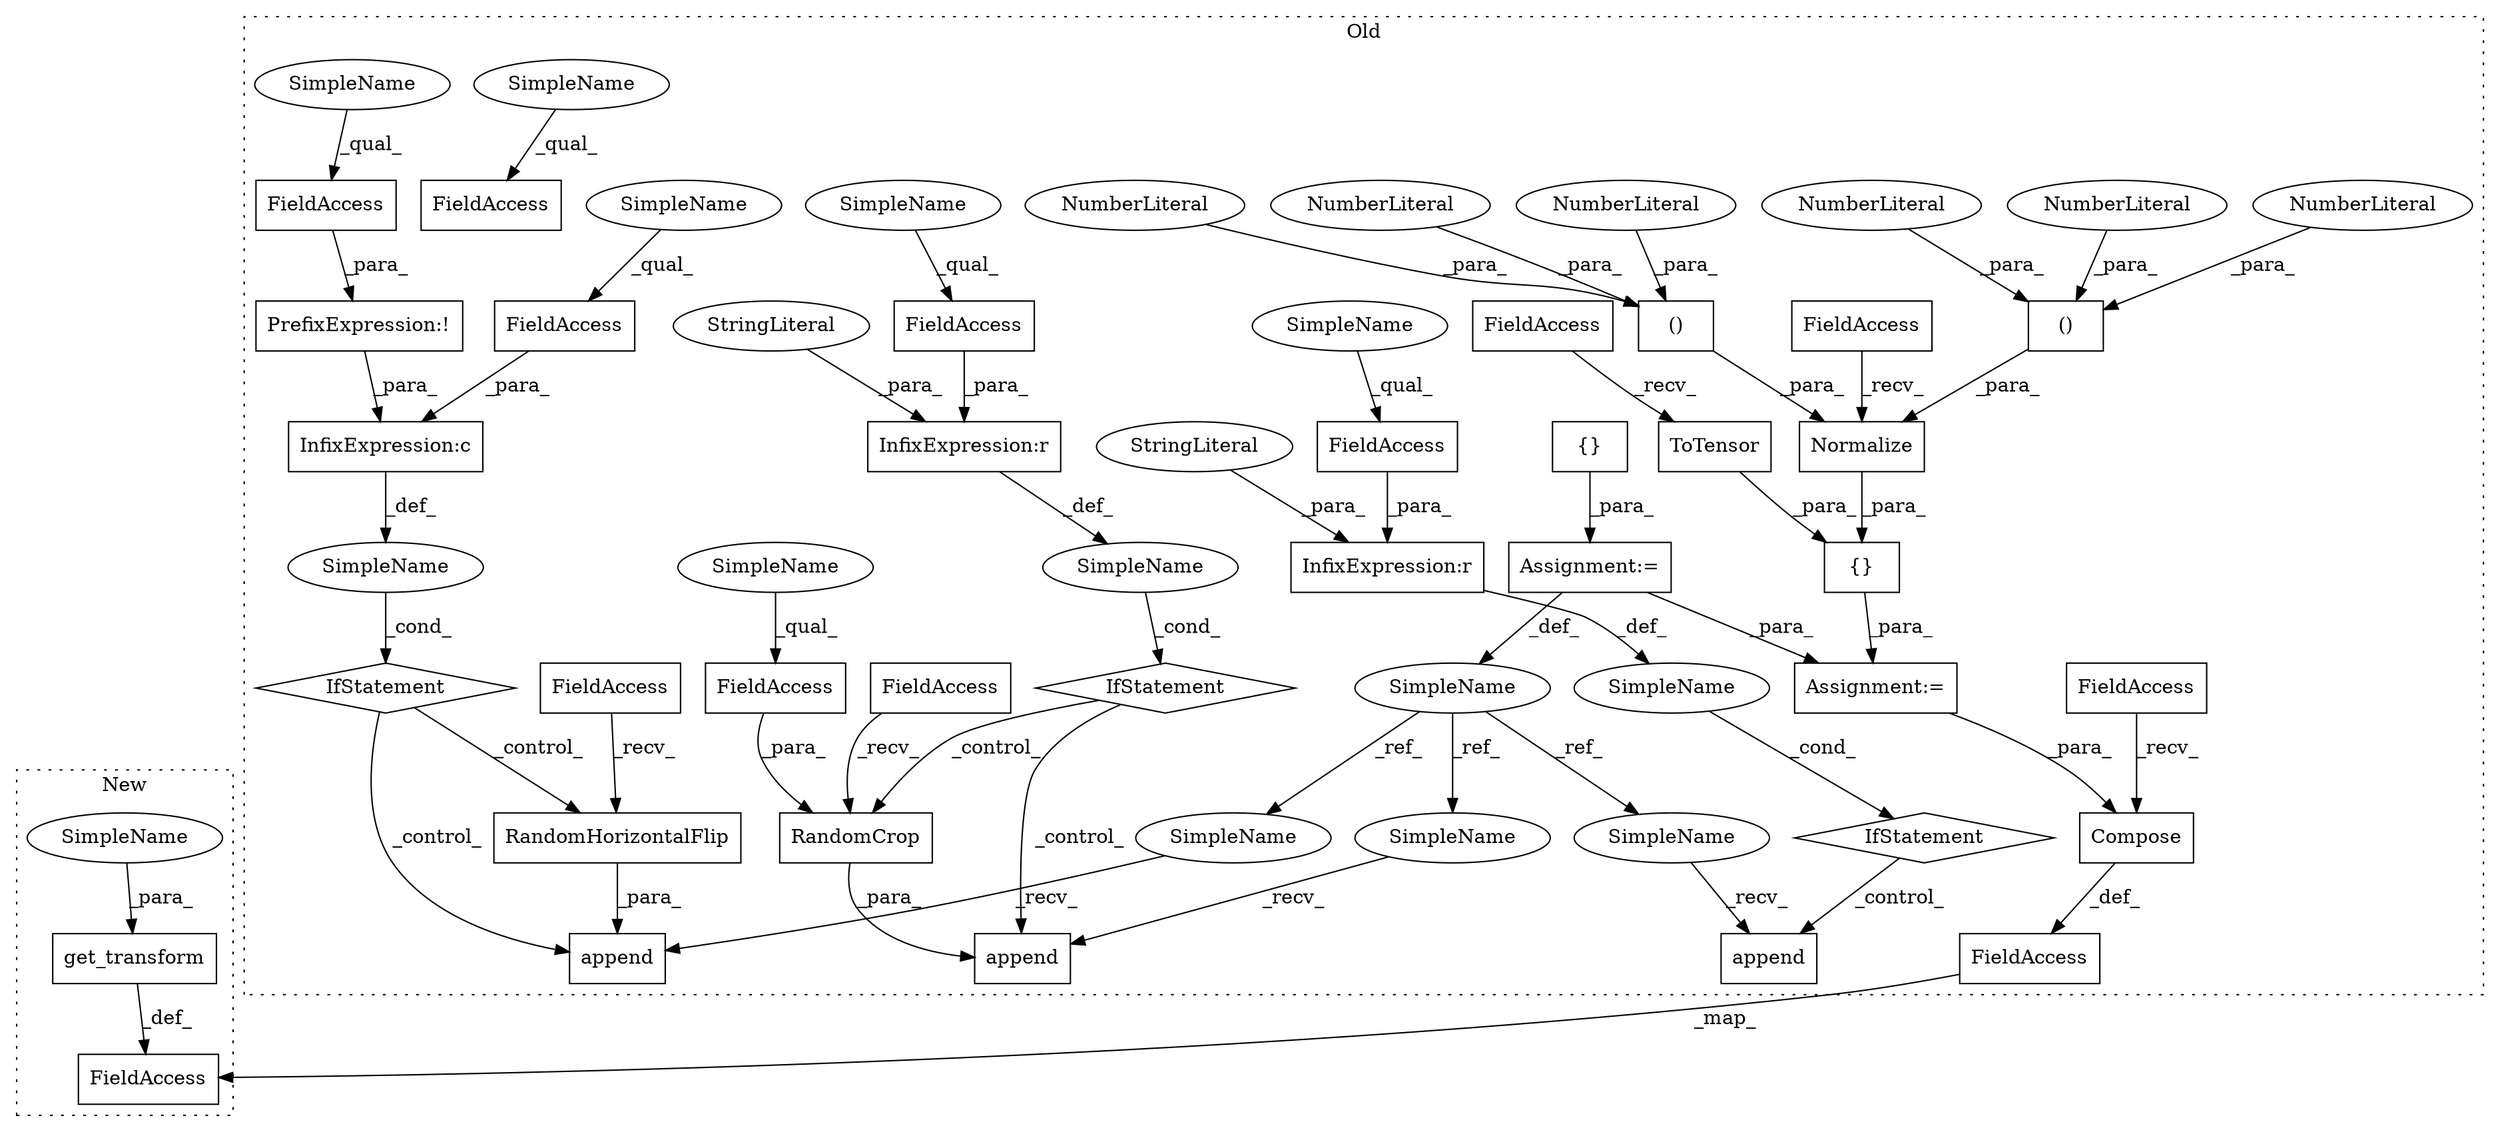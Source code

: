 digraph G {
subgraph cluster0 {
1 [label="RandomCrop" a="32" s="1202,1225" l="11,1" shape="box"];
3 [label="InfixExpression:r" a="27" s="1132" l="4" shape="box"];
4 [label="SimpleName" a="42" s="" l="" shape="ellipse"];
5 [label="append" a="32" s="1172,1226" l="7,1" shape="box"];
6 [label="{}" a="4" s="794" l="2" shape="box"];
7 [label="Compose" a="32" s="1461,1483" l="8,1" shape="box"];
8 [label="()" a="106" s="1379" l="35" shape="box"];
9 [label="Normalize" a="32" s="1322,1414" l="15,2" shape="box"];
10 [label="()" a="106" s="1337" l="35" shape="box"];
11 [label="NumberLiteral" a="34" s="1337" l="3" shape="ellipse"];
12 [label="NumberLiteral" a="34" s="1379" l="3" shape="ellipse"];
13 [label="NumberLiteral" a="34" s="1395" l="3" shape="ellipse"];
14 [label="NumberLiteral" a="34" s="1369" l="3" shape="ellipse"];
15 [label="NumberLiteral" a="34" s="1353" l="3" shape="ellipse"];
16 [label="NumberLiteral" a="34" s="1411" l="3" shape="ellipse"];
17 [label="{}" a="4" s="1264,1416" l="1,1" shape="box"];
18 [label="SimpleName" a="42" s="770" l="14" shape="ellipse"];
19 [label="append" a="32" s="1045,1097" l="7,1" shape="box"];
20 [label="PrefixExpression:!" a="38" s="1008" l="1" shape="box"];
21 [label="InfixExpression:c" a="27" s="1004" l="4" shape="box"];
22 [label="ToTensor" a="32" s="1288" l="10" shape="box"];
23 [label="FieldAccess" a="22" s="1009" l="11" shape="box"];
24 [label="FieldAccess" a="22" s="806" l="18" shape="box"];
25 [label="InfixExpression:r" a="27" s="824" l="4" shape="box"];
26 [label="SimpleName" a="42" s="" l="" shape="ellipse"];
27 [label="RandomHorizontalFlip" a="32" s="1075" l="22" shape="box"];
28 [label="FieldAccess" a="22" s="1299" l="11" shape="box"];
29 [label="FieldAccess" a="22" s="1213" l="12" shape="box"];
30 [label="FieldAccess" a="22" s="871" l="12" shape="box"];
31 [label="FieldAccess" a="22" s="1438" l="11" shape="box"];
32 [label="FieldAccess" a="22" s="1114" l="18" shape="box"];
33 [label="FieldAccess" a="22" s="1052" l="11" shape="box"];
34 [label="FieldAccess" a="22" s="993" l="11" shape="box"];
35 [label="FieldAccess" a="22" s="1179" l="11" shape="box"];
36 [label="FieldAccess" a="22" s="1265" l="11" shape="box"];
37 [label="IfStatement" a="25" s="802,845" l="4,2" shape="diamond"];
38 [label="SimpleName" a="42" s="" l="" shape="ellipse"];
39 [label="append" a="32" s="920,976" l="7,1" shape="box"];
40 [label="IfStatement" a="25" s="989,1020" l="4,2" shape="diamond"];
41 [label="Assignment:=" a="7" s="1253" l="2" shape="box"];
42 [label="IfStatement" a="25" s="1110,1147" l="4,2" shape="diamond"];
43 [label="StringLiteral" a="45" s="828" l="17" shape="ellipse"];
44 [label="Assignment:=" a="7" s="784" l="1" shape="box"];
45 [label="StringLiteral" a="45" s="1136" l="11" shape="ellipse"];
47 [label="FieldAccess" a="22" s="1423" l="14" shape="box"];
48 [label="SimpleName" a="42" s="1009" l="3" shape="ellipse"];
49 [label="SimpleName" a="42" s="993" l="3" shape="ellipse"];
50 [label="SimpleName" a="42" s="871" l="3" shape="ellipse"];
51 [label="SimpleName" a="42" s="1213" l="3" shape="ellipse"];
52 [label="SimpleName" a="42" s="1114" l="3" shape="ellipse"];
53 [label="SimpleName" a="42" s="806" l="3" shape="ellipse"];
55 [label="SimpleName" a="42" s="905" l="14" shape="ellipse"];
56 [label="SimpleName" a="42" s="1157" l="14" shape="ellipse"];
57 [label="SimpleName" a="42" s="1030" l="14" shape="ellipse"];
label = "Old";
style="dotted";
}
subgraph cluster1 {
2 [label="get_transform" a="32" s="767,784" l="14,1" shape="box"];
46 [label="FieldAccess" a="22" s="752" l="14" shape="box"];
54 [label="SimpleName" a="42" s="781" l="3" shape="ellipse"];
label = "New";
style="dotted";
}
1 -> 5 [label="_para_"];
2 -> 46 [label="_def_"];
3 -> 4 [label="_def_"];
4 -> 42 [label="_cond_"];
6 -> 44 [label="_para_"];
7 -> 47 [label="_def_"];
8 -> 9 [label="_para_"];
9 -> 17 [label="_para_"];
10 -> 9 [label="_para_"];
11 -> 10 [label="_para_"];
12 -> 8 [label="_para_"];
13 -> 8 [label="_para_"];
14 -> 10 [label="_para_"];
15 -> 10 [label="_para_"];
16 -> 8 [label="_para_"];
17 -> 41 [label="_para_"];
18 -> 56 [label="_ref_"];
18 -> 55 [label="_ref_"];
18 -> 57 [label="_ref_"];
20 -> 21 [label="_para_"];
21 -> 26 [label="_def_"];
22 -> 17 [label="_para_"];
23 -> 20 [label="_para_"];
24 -> 25 [label="_para_"];
25 -> 38 [label="_def_"];
26 -> 40 [label="_cond_"];
27 -> 19 [label="_para_"];
28 -> 9 [label="_recv_"];
29 -> 1 [label="_para_"];
31 -> 7 [label="_recv_"];
32 -> 3 [label="_para_"];
33 -> 27 [label="_recv_"];
34 -> 21 [label="_para_"];
35 -> 1 [label="_recv_"];
36 -> 22 [label="_recv_"];
37 -> 39 [label="_control_"];
38 -> 37 [label="_cond_"];
40 -> 19 [label="_control_"];
40 -> 27 [label="_control_"];
41 -> 7 [label="_para_"];
42 -> 1 [label="_control_"];
42 -> 5 [label="_control_"];
43 -> 25 [label="_para_"];
44 -> 18 [label="_def_"];
44 -> 41 [label="_para_"];
45 -> 3 [label="_para_"];
47 -> 46 [label="_map_"];
48 -> 23 [label="_qual_"];
49 -> 34 [label="_qual_"];
50 -> 30 [label="_qual_"];
51 -> 29 [label="_qual_"];
52 -> 32 [label="_qual_"];
53 -> 24 [label="_qual_"];
54 -> 2 [label="_para_"];
55 -> 39 [label="_recv_"];
56 -> 5 [label="_recv_"];
57 -> 19 [label="_recv_"];
}